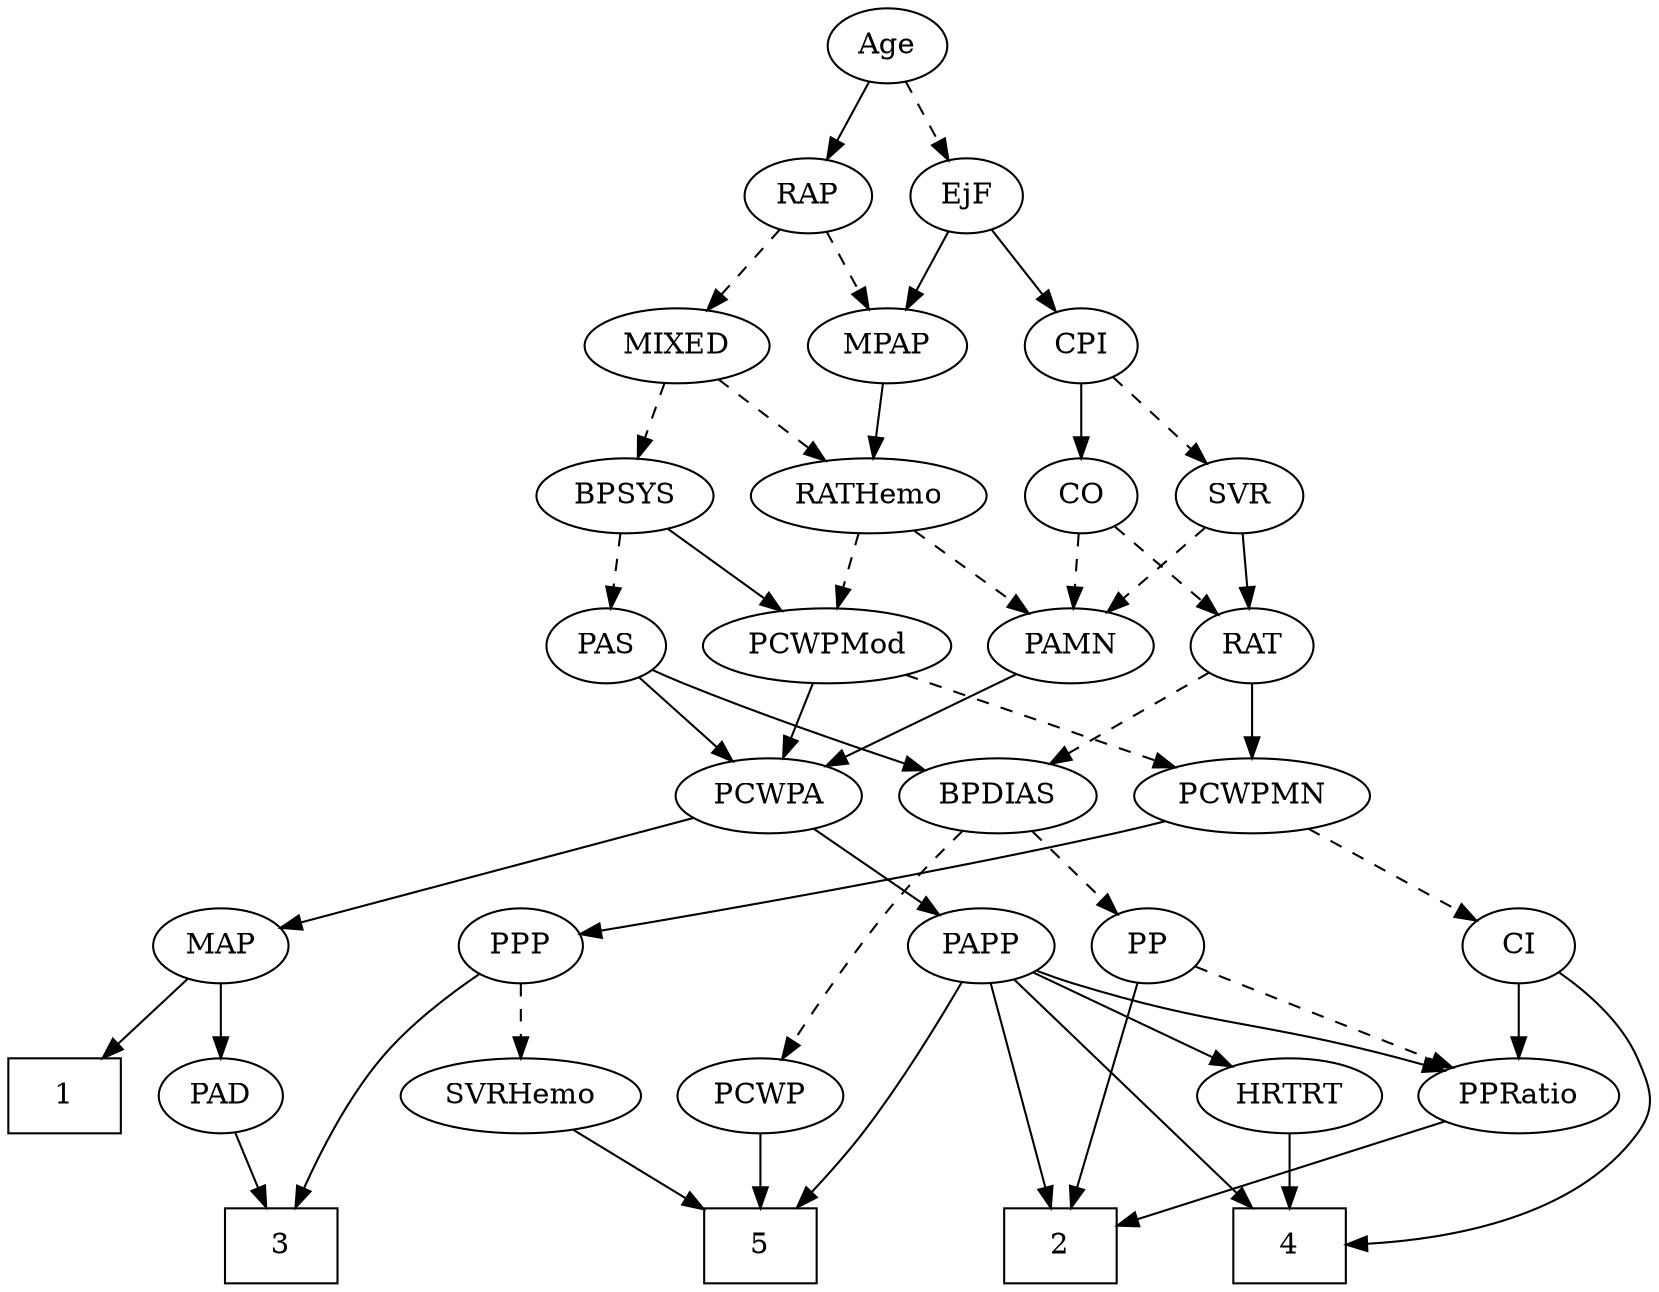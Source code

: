 strict digraph {
	graph [bb="0,0,736.53,612"];
	node [label="\N"];
	1	[height=0.5,
		pos="27,90",
		shape=box,
		width=0.75];
	2	[height=0.5,
		pos="508,18",
		shape=box,
		width=0.75];
	3	[height=0.5,
		pos="130,18",
		shape=box,
		width=0.75];
	4	[height=0.5,
		pos="682,18",
		shape=box,
		width=0.75];
	5	[height=0.5,
		pos="339,18",
		shape=box,
		width=0.75];
	Age	[height=0.5,
		pos="338,594",
		width=0.75];
	EjF	[height=0.5,
		pos="375,522",
		width=0.75];
	Age -> EjF	[pos="e,366.46,539.15 346.58,576.76 351.06,568.28 356.65,557.71 361.68,548.2",
		style=dashed];
	RAP	[height=0.5,
		pos="302,522",
		width=0.77632];
	Age -> RAP	[pos="e,310.55,539.63 329.65,576.76 325.35,568.4 320.01,558.02 315.17,548.61",
		style=solid];
	MPAP	[height=0.5,
		pos="339,450",
		width=0.97491];
	EjF -> MPAP	[pos="e,347.55,467.63 366.65,504.76 362.35,496.4 357.01,486.02 352.17,476.61",
		style=solid];
	CPI	[height=0.5,
		pos="426,450",
		width=0.75];
	EjF -> CPI	[pos="e,414.71,466.49 386.32,505.46 392.92,496.4 401.38,484.79 408.8,474.61",
		style=solid];
	MIXED	[height=0.5,
		pos="246,450",
		width=1.1193];
	RAP -> MIXED	[pos="e,259.17,467.47 289.57,505.46 282.52,496.65 273.54,485.43 265.57,475.46",
		style=dashed];
	RAP -> MPAP	[pos="e,330.21,467.63 310.58,504.76 315,496.4 320.49,486.02 325.47,476.61",
		style=dashed];
	BPSYS	[height=0.5,
		pos="227,378",
		width=1.0471];
	MIXED -> BPSYS	[pos="e,231.69,396.28 241.4,432.05 239.29,424.26 236.72,414.82 234.35,406.08",
		style=dashed];
	RATHemo	[height=0.5,
		pos="332,378",
		width=1.3721];
	MIXED -> RATHemo	[pos="e,312.78,394.64 264.66,433.81 276.44,424.22 291.86,411.67 304.97,401",
		style=dashed];
	MPAP -> RATHemo	[pos="e,333.71,396.1 337.27,431.7 336.5,423.98 335.57,414.71 334.71,406.11",
		style=solid];
	PAS	[height=0.5,
		pos="219,306",
		width=0.75];
	BPSYS -> PAS	[pos="e,220.95,324.1 225.02,359.7 224.14,351.98 223.08,342.71 222.1,334.11",
		style=dashed];
	PCWPMod	[height=0.5,
		pos="316,306",
		width=1.4443];
	BPSYS -> PCWPMod	[pos="e,295.92,322.8 245.87,362.15 258.04,352.58 274.09,339.96 287.77,329.21",
		style=solid];
	PAD	[height=0.5,
		pos="101,90",
		width=0.79437];
	PAD -> 3	[pos="e,122.77,36.447 107.87,72.411 111.17,64.454 115.2,54.722 118.92,45.756",
		style=solid];
	CO	[height=0.5,
		pos="426,378",
		width=0.75];
	PAMN	[height=0.5,
		pos="422,306",
		width=1.011];
	CO -> PAMN	[pos="e,422.98,324.1 425.01,359.7 424.57,351.98 424.04,342.71 423.55,334.11",
		style=dashed];
	RAT	[height=0.5,
		pos="504,306",
		width=0.75827];
	CO -> RAT	[pos="e,488.35,321.04 441.41,363.17 452.66,353.07 468.11,339.21 480.84,327.79",
		style=dashed];
	PCWPA	[height=0.5,
		pos="292,234",
		width=1.1555];
	PAS -> PCWPA	[pos="e,275.73,250.61 233.77,290.83 243.66,281.36 256.88,268.67 268.23,257.79",
		style=solid];
	BPDIAS	[height=0.5,
		pos="394,234",
		width=1.1735];
	PAS -> BPDIAS	[pos="e,362.53,246.21 240.2,294.66 245.03,292.39 250.17,290.06 255,288 287.63,274.1 325.24,259.86 353.11,249.65",
		style=solid];
	PAMN -> PCWPA	[pos="e,317.02,248.47 398.16,292.16 377.93,281.27 348.66,265.51 325.98,253.3",
		style=solid];
	RATHemo -> PAMN	[pos="e,403.31,321.54 351.97,361.46 364.67,351.59 381.26,338.69 395.1,327.92",
		style=dashed];
	RATHemo -> PCWPMod	[pos="e,319.95,324.28 328.13,360.05 326.35,352.26 324.19,342.82 322.19,334.08",
		style=dashed];
	CPI -> CO	[pos="e,426,396.1 426,431.7 426,423.98 426,414.71 426,406.11",
		style=solid];
	SVR	[height=0.5,
		pos="499,378",
		width=0.77632];
	CPI -> SVR	[pos="e,484,393.38 440.77,434.83 451.09,424.94 465.06,411.55 476.73,400.36",
		style=dashed];
	PCWPMN	[height=0.5,
		pos="504,234",
		width=1.3902];
	RAT -> PCWPMN	[pos="e,504,252.1 504,287.7 504,279.98 504,270.71 504,262.11",
		style=solid];
	RAT -> BPDIAS	[pos="e,416.74,249.47 484.84,292.81 468.4,282.34 444.39,267.07 425.18,254.84",
		style=dashed];
	SVR -> PAMN	[pos="e,438.62,322.11 483.42,362.83 472.75,353.13 458.38,340.08 446.23,329.03",
		style=dashed];
	SVR -> RAT	[pos="e,502.78,324.1 500.24,359.7 500.79,351.98 501.45,342.71 502.06,334.11",
		style=solid];
	PCWPMod -> PCWPA	[pos="e,297.92,252.28 310.19,288.05 307.49,280.18 304.21,270.62 301.19,261.79",
		style=solid];
	PCWPMod -> PCWPMN	[pos="e,470.52,247.46 350.05,292.32 381.15,280.74 427.29,263.56 460.95,251.03",
		style=dashed];
	MAP	[height=0.5,
		pos="101,162",
		width=0.84854];
	PCWPA -> MAP	[pos="e,126.42,172.32 261.31,221.75 227.09,209.21 171.86,188.97 135.99,175.82",
		style=solid];
	PAPP	[height=0.5,
		pos="512,162",
		width=0.88464];
	PCWPA -> PAPP	[pos="e,487.47,173.73 323.76,222.16 330.11,220.06 336.75,217.92 343,216 399.49,198.65 415.16,199.35 471,180 473.27,179.21 475.6,178.36 \
477.94,177.48",
		style=solid];
	PPP	[height=0.5,
		pos="236,162",
		width=0.75];
	PCWPMN -> PPP	[pos="e,261.16,169.1 466.6,222.03 459.44,219.98 452,217.89 445,216 384.04,199.49 312.66,181.73 271.07,171.53",
		style=solid];
	CI	[height=0.5,
		pos="589,162",
		width=0.75];
	PCWPMN -> CI	[pos="e,572.65,176.47 523.29,217.12 535.62,206.96 551.71,193.71 564.88,182.86",
		style=dashed];
	SVRHemo	[height=0.5,
		pos="236,90",
		width=1.3902];
	SVRHemo -> 5	[pos="e,313.8,36.127 258.35,73.811 272.13,64.447 290.06,52.262 305.51,41.76",
		style=solid];
	PP	[height=0.5,
		pos="435,162",
		width=0.75];
	BPDIAS -> PP	[pos="e,425.64,178.99 403.72,216.41 408.74,207.83 414.97,197.19 420.55,187.67",
		style=dashed];
	PCWP	[height=0.5,
		pos="339,90",
		width=0.97491];
	BPDIAS -> PCWP	[pos="e,345.52,107.82 387.47,216.15 378.01,191.71 360.37,146.17 349.18,117.29",
		style=dashed];
	MAP -> 1	[pos="e,45.014,108.04 85.307,146.15 75.724,137.09 63.248,125.29 52.297,114.93",
		style=solid];
	MAP -> PAD	[pos="e,101,108.1 101,143.7 101,135.98 101,126.71 101,118.11",
		style=solid];
	PP -> 2	[pos="e,487.86,36.363 437.1,144.02 439.95,125.4 446.23,95.112 459,72 464.66,61.755 472.71,51.93 480.66,43.583",
		style=solid];
	PPRatio	[height=0.5,
		pos="508,90",
		width=1.1013];
	PP -> PPRatio	[pos="e,491.73,106.61 449.77,146.83 459.66,137.36 472.88,124.67 484.23,113.79",
		style=dashed];
	PPP -> 3	[pos="e,136.87,36.125 218.47,148 205.86,138.04 189.02,123.42 177,108 161.97,88.729 149.33,63.95 140.96,45.433",
		style=solid];
	PPP -> SVRHemo	[pos="e,236,108.1 236,143.7 236,135.98 236,126.71 236,118.11",
		style=dashed];
	PPRatio -> 2	[pos="e,508,36.104 508,71.697 508,63.983 508,54.712 508,46.112",
		style=solid];
	PCWP -> 5	[pos="e,339,36.104 339,71.697 339,63.983 339,54.712 339,46.112",
		style=solid];
	CI -> 4	[pos="e,702.83,36.015 615.91,159.69 649.32,156.45 705.04,145.4 731,108 745.43,87.207 728.29,61.76 710.43,43.41",
		style=solid];
	CI -> PPRatio	[pos="e,525.66,106.26 573,147.17 561.7,137.4 546.32,124.11 533.36,112.91",
		style=solid];
	PAPP -> 2	[pos="e,530.15,36.125 529.12,146.71 539.36,136.99 551.42,123.18 557,108 562.52,92.981 562.83,86.899 557,72 552.8,61.279 545.31,51.427 \
537.42,43.201",
		style=solid];
	PAPP -> 4	[pos="e,661.57,36.066 529.24,146.6 558.46,122.19 618.02,72.44 653.52,42.787",
		style=solid];
	PAPP -> 5	[pos="e,359.79,36.066 494.46,146.6 464.59,122.09 403.59,72.02 367.52,42.412",
		style=solid];
	PAPP -> PPRatio	[pos="e,508.98,108.1 511.01,143.7 510.57,135.98 510.04,126.71 509.55,118.11",
		style=solid];
	HRTRT	[height=0.5,
		pos="682,90",
		width=1.1013];
	PAPP -> HRTRT	[pos="e,653.55,102.66 537.15,150.56 542.38,148.39 547.87,146.12 553,144 583.66,131.34 618.45,117.06 644.17,106.51",
		style=solid];
	HRTRT -> 4	[pos="e,682,36.104 682,71.697 682,63.983 682,54.712 682,46.112",
		style=solid];
}
